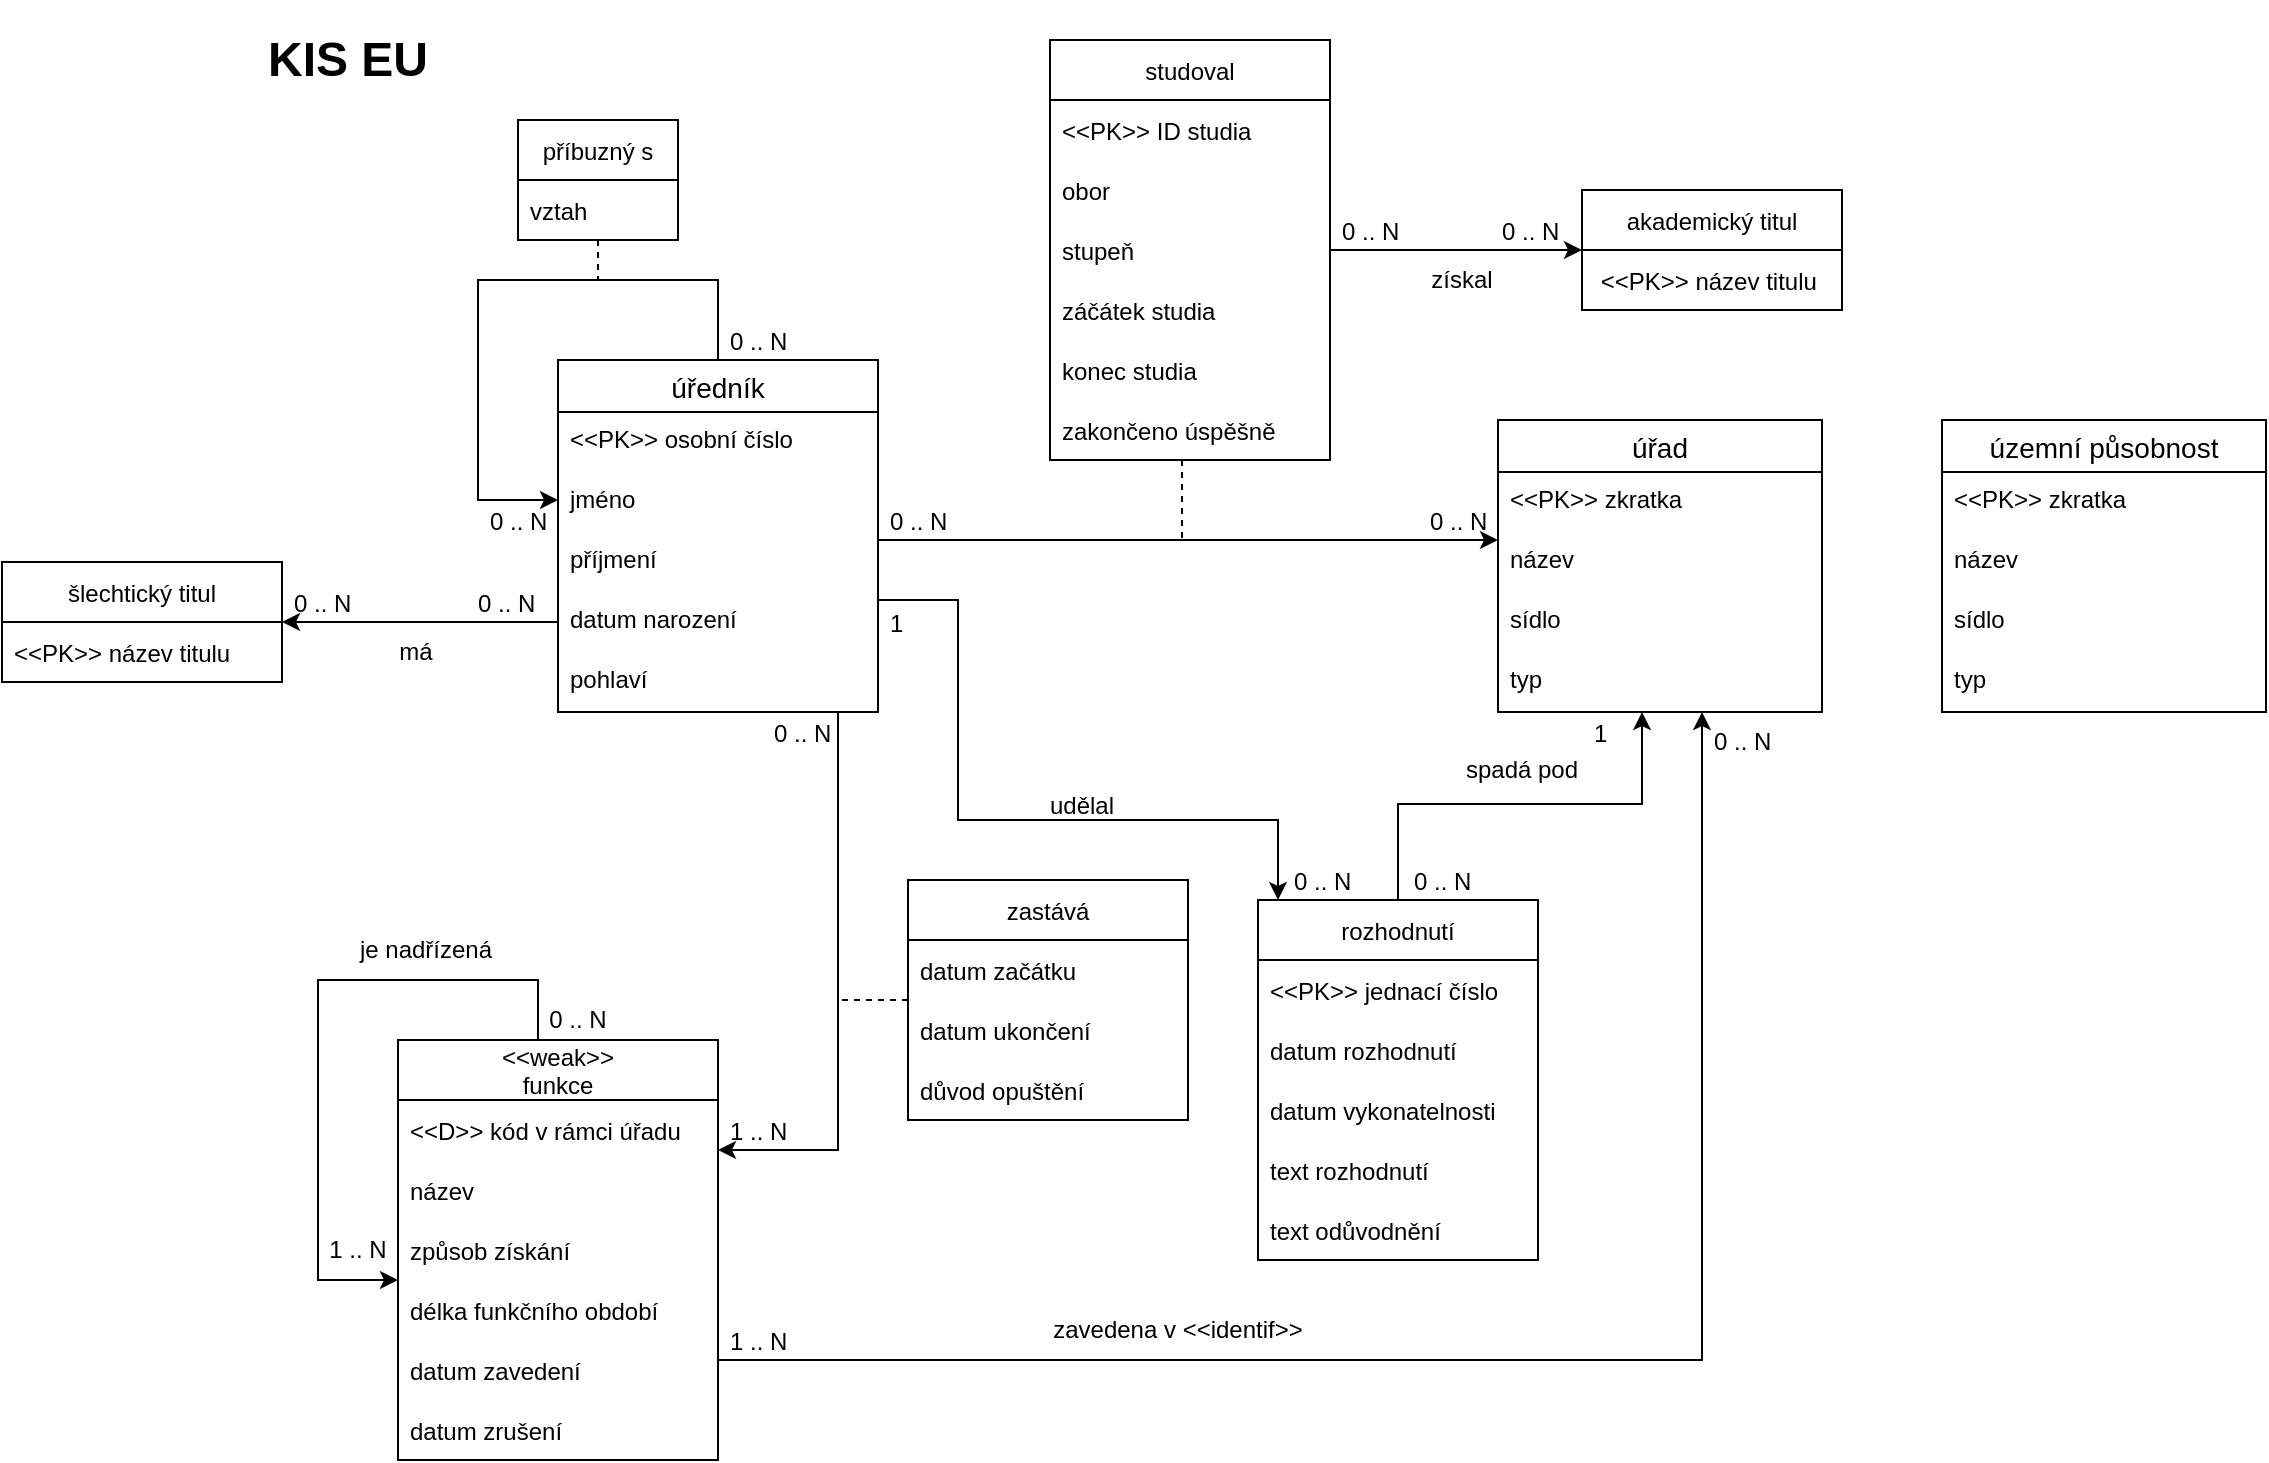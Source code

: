 <mxfile version="15.6.2" type="google"><diagram id="vguMqKOHpN7uPl-TGXzs" name="Page-1"><mxGraphModel dx="2253" dy="735" grid="1" gridSize="10" guides="1" tooltips="1" connect="1" arrows="1" fold="1" page="1" pageScale="1" pageWidth="827" pageHeight="1169" math="0" shadow="0"><root><mxCell id="0"/><mxCell id="1" parent="0"/><mxCell id="YUzCCpUECBsyAlVZZMWO-27" style="edgeStyle=orthogonalEdgeStyle;rounded=0;orthogonalLoop=1;jettySize=auto;html=1;fontFamily=Helvetica;endArrow=classic;endFill=1;strokeColor=default;" parent="1" source="ZOUjihIOvBYhrfelI1z0-1" target="YUzCCpUECBsyAlVZZMWO-16" edge="1"><mxGeometry relative="1" as="geometry"><Array as="points"><mxPoint x="368" y="330"/><mxPoint x="368" y="440"/><mxPoint x="528" y="440"/></Array></mxGeometry></mxCell><mxCell id="YUzCCpUECBsyAlVZZMWO-56" style="edgeStyle=orthogonalEdgeStyle;rounded=0;orthogonalLoop=1;jettySize=auto;html=1;fontFamily=Helvetica;endArrow=classic;endFill=1;strokeColor=default;" parent="1" source="ZOUjihIOvBYhrfelI1z0-1" target="YUzCCpUECBsyAlVZZMWO-36" edge="1"><mxGeometry relative="1" as="geometry"><Array as="points"><mxPoint x="308" y="605"/></Array></mxGeometry></mxCell><mxCell id="ZOUjihIOvBYhrfelI1z0-1" value="úředník" style="swimlane;fontStyle=0;childLayout=stackLayout;horizontal=1;startSize=26;horizontalStack=0;resizeParent=1;resizeParentMax=0;resizeLast=0;collapsible=1;marginBottom=0;align=center;fontSize=14;fontFamily=Helvetica;" parent="1" vertex="1"><mxGeometry x="168" y="210" width="160" height="176" as="geometry"/></mxCell><mxCell id="ZOUjihIOvBYhrfelI1z0-2" value="&lt;&lt;PK&gt;&gt; osobní číslo" style="text;strokeColor=none;fillColor=none;spacingLeft=4;spacingRight=4;overflow=hidden;rotatable=0;points=[[0,0.5],[1,0.5]];portConstraint=eastwest;fontSize=12;fontFamily=Helvetica;" parent="ZOUjihIOvBYhrfelI1z0-1" vertex="1"><mxGeometry y="26" width="160" height="30" as="geometry"/></mxCell><mxCell id="ZOUjihIOvBYhrfelI1z0-3" value="jméno" style="text;strokeColor=none;fillColor=none;spacingLeft=4;spacingRight=4;overflow=hidden;rotatable=0;points=[[0,0.5],[1,0.5]];portConstraint=eastwest;fontSize=12;fontFamily=Helvetica;" parent="ZOUjihIOvBYhrfelI1z0-1" vertex="1"><mxGeometry y="56" width="160" height="30" as="geometry"/></mxCell><mxCell id="ZOUjihIOvBYhrfelI1z0-4" value="příjmení" style="text;strokeColor=none;fillColor=none;spacingLeft=4;spacingRight=4;overflow=hidden;rotatable=0;points=[[0,0.5],[1,0.5]];portConstraint=eastwest;fontSize=12;fontFamily=Helvetica;" parent="ZOUjihIOvBYhrfelI1z0-1" vertex="1"><mxGeometry y="86" width="160" height="30" as="geometry"/></mxCell><mxCell id="ZOUjihIOvBYhrfelI1z0-5" value="datum narození&#10;" style="text;strokeColor=none;fillColor=none;spacingLeft=4;spacingRight=4;overflow=hidden;rotatable=0;points=[[0,0.5],[1,0.5]];portConstraint=eastwest;fontSize=12;fontFamily=Helvetica;" parent="ZOUjihIOvBYhrfelI1z0-1" vertex="1"><mxGeometry y="116" width="160" height="30" as="geometry"/></mxCell><mxCell id="ZOUjihIOvBYhrfelI1z0-6" value="pohlaví" style="text;strokeColor=none;fillColor=none;spacingLeft=4;spacingRight=4;overflow=hidden;rotatable=0;points=[[0,0.5],[1,0.5]];portConstraint=eastwest;fontSize=12;fontFamily=Helvetica;" parent="ZOUjihIOvBYhrfelI1z0-1" vertex="1"><mxGeometry y="146" width="160" height="30" as="geometry"/></mxCell><mxCell id="YUzCCpUECBsyAlVZZMWO-1" value="úřad" style="swimlane;fontStyle=0;childLayout=stackLayout;horizontal=1;startSize=26;horizontalStack=0;resizeParent=1;resizeParentMax=0;resizeLast=0;collapsible=1;marginBottom=0;align=center;fontSize=14;fontFamily=Helvetica;" parent="1" vertex="1"><mxGeometry x="638" y="240" width="162" height="146" as="geometry"/></mxCell><mxCell id="YUzCCpUECBsyAlVZZMWO-2" value="&lt;&lt;PK&gt;&gt; zkratka" style="text;strokeColor=none;fillColor=none;spacingLeft=4;spacingRight=4;overflow=hidden;rotatable=0;points=[[0,0.5],[1,0.5]];portConstraint=eastwest;fontSize=12;fontFamily=Helvetica;" parent="YUzCCpUECBsyAlVZZMWO-1" vertex="1"><mxGeometry y="26" width="162" height="30" as="geometry"/></mxCell><mxCell id="YUzCCpUECBsyAlVZZMWO-3" value="název" style="text;strokeColor=none;fillColor=none;spacingLeft=4;spacingRight=4;overflow=hidden;rotatable=0;points=[[0,0.5],[1,0.5]];portConstraint=eastwest;fontSize=12;fontFamily=Helvetica;" parent="YUzCCpUECBsyAlVZZMWO-1" vertex="1"><mxGeometry y="56" width="162" height="30" as="geometry"/></mxCell><mxCell id="YUzCCpUECBsyAlVZZMWO-4" value="sídlo" style="text;strokeColor=none;fillColor=none;spacingLeft=4;spacingRight=4;overflow=hidden;rotatable=0;points=[[0,0.5],[1,0.5]];portConstraint=eastwest;fontSize=12;fontFamily=Helvetica;" parent="YUzCCpUECBsyAlVZZMWO-1" vertex="1"><mxGeometry y="86" width="162" height="30" as="geometry"/></mxCell><mxCell id="YUzCCpUECBsyAlVZZMWO-5" value="typ" style="text;strokeColor=none;fillColor=none;spacingLeft=4;spacingRight=4;overflow=hidden;rotatable=0;points=[[0,0.5],[1,0.5]];portConstraint=eastwest;fontSize=12;fontFamily=Helvetica;" parent="YUzCCpUECBsyAlVZZMWO-1" vertex="1"><mxGeometry y="116" width="162" height="30" as="geometry"/></mxCell><mxCell id="YUzCCpUECBsyAlVZZMWO-7" style="edgeStyle=orthogonalEdgeStyle;rounded=0;orthogonalLoop=1;jettySize=auto;html=1;fontFamily=Helvetica;" parent="1" source="ZOUjihIOvBYhrfelI1z0-1" target="ZOUjihIOvBYhrfelI1z0-1" edge="1"><mxGeometry relative="1" as="geometry"><Array as="points"><mxPoint x="248" y="170"/><mxPoint x="128" y="170"/><mxPoint x="128" y="280"/></Array></mxGeometry></mxCell><mxCell id="YUzCCpUECBsyAlVZZMWO-8" value="&lt;h1&gt;KIS EU&lt;/h1&gt;" style="text;html=1;strokeColor=none;fillColor=none;spacing=5;spacingTop=-20;whiteSpace=wrap;overflow=hidden;rounded=0;fontFamily=Helvetica;" parent="1" vertex="1"><mxGeometry x="18" y="40" width="90" height="30" as="geometry"/></mxCell><mxCell id="YUzCCpUECBsyAlVZZMWO-13" style="edgeStyle=orthogonalEdgeStyle;rounded=0;orthogonalLoop=1;jettySize=auto;html=1;fontFamily=Helvetica;strokeColor=default;endArrow=none;endFill=0;dashed=1;" parent="1" source="YUzCCpUECBsyAlVZZMWO-9" edge="1"><mxGeometry relative="1" as="geometry"><mxPoint x="188" y="170" as="targetPoint"/></mxGeometry></mxCell><mxCell id="YUzCCpUECBsyAlVZZMWO-9" value="příbuzný s" style="swimlane;fontStyle=0;childLayout=stackLayout;horizontal=1;startSize=30;horizontalStack=0;resizeParent=1;resizeParentMax=0;resizeLast=0;collapsible=1;marginBottom=0;fontFamily=Helvetica;" parent="1" vertex="1"><mxGeometry x="148" y="90" width="80" height="60" as="geometry"/></mxCell><mxCell id="YUzCCpUECBsyAlVZZMWO-10" value="vztah" style="text;strokeColor=none;fillColor=none;align=left;verticalAlign=middle;spacingLeft=4;spacingRight=4;overflow=hidden;points=[[0,0.5],[1,0.5]];portConstraint=eastwest;rotatable=0;fontFamily=Helvetica;" parent="YUzCCpUECBsyAlVZZMWO-9" vertex="1"><mxGeometry y="30" width="80" height="30" as="geometry"/></mxCell><mxCell id="YUzCCpUECBsyAlVZZMWO-14" value="0 .. N" style="text;strokeColor=none;fillColor=none;align=left;verticalAlign=middle;spacingLeft=4;spacingRight=4;overflow=hidden;points=[[0,0.5],[1,0.5]];portConstraint=eastwest;rotatable=0;fontFamily=Helvetica;" parent="1" vertex="1"><mxGeometry x="248" y="190" width="40" height="20" as="geometry"/></mxCell><mxCell id="YUzCCpUECBsyAlVZZMWO-15" value="0 .. N" style="text;strokeColor=none;fillColor=none;align=left;verticalAlign=middle;spacingLeft=4;spacingRight=4;overflow=hidden;points=[[0,0.5],[1,0.5]];portConstraint=eastwest;rotatable=0;fontFamily=Helvetica;" parent="1" vertex="1"><mxGeometry x="128" y="280" width="40" height="20" as="geometry"/></mxCell><mxCell id="YUzCCpUECBsyAlVZZMWO-31" style="edgeStyle=orthogonalEdgeStyle;rounded=0;orthogonalLoop=1;jettySize=auto;html=1;fontFamily=Helvetica;endArrow=classic;endFill=1;strokeColor=default;" parent="1" source="YUzCCpUECBsyAlVZZMWO-16" target="YUzCCpUECBsyAlVZZMWO-1" edge="1"><mxGeometry relative="1" as="geometry"><Array as="points"><mxPoint x="588" y="432"/><mxPoint x="710" y="432"/></Array></mxGeometry></mxCell><mxCell id="YUzCCpUECBsyAlVZZMWO-16" value="rozhodnutí" style="swimlane;fontStyle=0;childLayout=stackLayout;horizontal=1;startSize=30;horizontalStack=0;resizeParent=1;resizeParentMax=0;resizeLast=0;collapsible=1;marginBottom=0;fontFamily=Helvetica;" parent="1" vertex="1"><mxGeometry x="518" y="480" width="140" height="180" as="geometry"/></mxCell><mxCell id="YUzCCpUECBsyAlVZZMWO-17" value="&lt;&lt;PK&gt;&gt; jednací číslo" style="text;strokeColor=none;fillColor=none;align=left;verticalAlign=middle;spacingLeft=4;spacingRight=4;overflow=hidden;points=[[0,0.5],[1,0.5]];portConstraint=eastwest;rotatable=0;fontFamily=Helvetica;" parent="YUzCCpUECBsyAlVZZMWO-16" vertex="1"><mxGeometry y="30" width="140" height="30" as="geometry"/></mxCell><mxCell id="YUzCCpUECBsyAlVZZMWO-18" value="datum rozhodnutí" style="text;strokeColor=none;fillColor=none;align=left;verticalAlign=middle;spacingLeft=4;spacingRight=4;overflow=hidden;points=[[0,0.5],[1,0.5]];portConstraint=eastwest;rotatable=0;fontFamily=Helvetica;" parent="YUzCCpUECBsyAlVZZMWO-16" vertex="1"><mxGeometry y="60" width="140" height="30" as="geometry"/></mxCell><mxCell id="YUzCCpUECBsyAlVZZMWO-19" value="datum vykonatelnosti" style="text;strokeColor=none;fillColor=none;align=left;verticalAlign=middle;spacingLeft=4;spacingRight=4;overflow=hidden;points=[[0,0.5],[1,0.5]];portConstraint=eastwest;rotatable=0;fontFamily=Helvetica;" parent="YUzCCpUECBsyAlVZZMWO-16" vertex="1"><mxGeometry y="90" width="140" height="30" as="geometry"/></mxCell><mxCell id="YUzCCpUECBsyAlVZZMWO-20" value="text rozhodnutí" style="text;strokeColor=none;fillColor=none;align=left;verticalAlign=middle;spacingLeft=4;spacingRight=4;overflow=hidden;points=[[0,0.5],[1,0.5]];portConstraint=eastwest;rotatable=0;fontFamily=Helvetica;" parent="YUzCCpUECBsyAlVZZMWO-16" vertex="1"><mxGeometry y="120" width="140" height="30" as="geometry"/></mxCell><mxCell id="YUzCCpUECBsyAlVZZMWO-21" value="text odůvodnění" style="text;strokeColor=none;fillColor=none;align=left;verticalAlign=middle;spacingLeft=4;spacingRight=4;overflow=hidden;points=[[0,0.5],[1,0.5]];portConstraint=eastwest;rotatable=0;fontFamily=Helvetica;" parent="YUzCCpUECBsyAlVZZMWO-16" vertex="1"><mxGeometry y="150" width="140" height="30" as="geometry"/></mxCell><mxCell id="YUzCCpUECBsyAlVZZMWO-30" value="udělal" style="text;html=1;strokeColor=none;fillColor=none;align=center;verticalAlign=middle;whiteSpace=wrap;rounded=0;fontFamily=Helvetica;" parent="1" vertex="1"><mxGeometry x="400" y="420" width="60" height="26" as="geometry"/></mxCell><mxCell id="YUzCCpUECBsyAlVZZMWO-32" value="spadá pod" style="text;html=1;strokeColor=none;fillColor=none;align=center;verticalAlign=middle;whiteSpace=wrap;rounded=0;fontFamily=Helvetica;" parent="1" vertex="1"><mxGeometry x="620" y="400" width="60" height="30" as="geometry"/></mxCell><mxCell id="V2bO78Ce8K--TRu7kbpJ-16" style="edgeStyle=orthogonalEdgeStyle;rounded=0;orthogonalLoop=1;jettySize=auto;html=1;" parent="1" source="YUzCCpUECBsyAlVZZMWO-36" target="YUzCCpUECBsyAlVZZMWO-1" edge="1"><mxGeometry relative="1" as="geometry"><Array as="points"><mxPoint x="740" y="710"/></Array></mxGeometry></mxCell><mxCell id="YUzCCpUECBsyAlVZZMWO-36" value="&lt;&lt;weak&gt;&gt;&#10;funkce" style="swimlane;fontStyle=0;childLayout=stackLayout;horizontal=1;startSize=30;horizontalStack=0;resizeParent=1;resizeParentMax=0;resizeLast=0;collapsible=1;marginBottom=0;fontFamily=Helvetica;" parent="1" vertex="1"><mxGeometry x="88" y="550" width="160" height="210" as="geometry"/></mxCell><mxCell id="YUzCCpUECBsyAlVZZMWO-37" value="&lt;&lt;D&gt;&gt; kód v rámci úřadu" style="text;strokeColor=none;fillColor=none;align=left;verticalAlign=middle;spacingLeft=4;spacingRight=4;overflow=hidden;points=[[0,0.5],[1,0.5]];portConstraint=eastwest;rotatable=0;fontFamily=Helvetica;" parent="YUzCCpUECBsyAlVZZMWO-36" vertex="1"><mxGeometry y="30" width="160" height="30" as="geometry"/></mxCell><mxCell id="YUzCCpUECBsyAlVZZMWO-38" value="název" style="text;strokeColor=none;fillColor=none;align=left;verticalAlign=middle;spacingLeft=4;spacingRight=4;overflow=hidden;points=[[0,0.5],[1,0.5]];portConstraint=eastwest;rotatable=0;fontFamily=Helvetica;" parent="YUzCCpUECBsyAlVZZMWO-36" vertex="1"><mxGeometry y="60" width="160" height="30" as="geometry"/></mxCell><mxCell id="YUzCCpUECBsyAlVZZMWO-39" value="způsob získání" style="text;strokeColor=none;fillColor=none;align=left;verticalAlign=middle;spacingLeft=4;spacingRight=4;overflow=hidden;points=[[0,0.5],[1,0.5]];portConstraint=eastwest;rotatable=0;fontFamily=Helvetica;" parent="YUzCCpUECBsyAlVZZMWO-36" vertex="1"><mxGeometry y="90" width="160" height="30" as="geometry"/></mxCell><mxCell id="YUzCCpUECBsyAlVZZMWO-51" value="délka funkčního období" style="text;strokeColor=none;fillColor=none;align=left;verticalAlign=middle;spacingLeft=4;spacingRight=4;overflow=hidden;points=[[0,0.5],[1,0.5]];portConstraint=eastwest;rotatable=0;fontFamily=Helvetica;" parent="YUzCCpUECBsyAlVZZMWO-36" vertex="1"><mxGeometry y="120" width="160" height="30" as="geometry"/></mxCell><mxCell id="YUzCCpUECBsyAlVZZMWO-52" value="datum zavedení" style="text;strokeColor=none;fillColor=none;align=left;verticalAlign=middle;spacingLeft=4;spacingRight=4;overflow=hidden;points=[[0,0.5],[1,0.5]];portConstraint=eastwest;rotatable=0;fontFamily=Helvetica;" parent="YUzCCpUECBsyAlVZZMWO-36" vertex="1"><mxGeometry y="150" width="160" height="30" as="geometry"/></mxCell><mxCell id="YUzCCpUECBsyAlVZZMWO-53" value="datum zrušení" style="text;strokeColor=none;fillColor=none;align=left;verticalAlign=middle;spacingLeft=4;spacingRight=4;overflow=hidden;points=[[0,0.5],[1,0.5]];portConstraint=eastwest;rotatable=0;fontFamily=Helvetica;" parent="YUzCCpUECBsyAlVZZMWO-36" vertex="1"><mxGeometry y="180" width="160" height="30" as="geometry"/></mxCell><mxCell id="YUzCCpUECBsyAlVZZMWO-41" style="edgeStyle=orthogonalEdgeStyle;rounded=0;orthogonalLoop=1;jettySize=auto;html=1;fontFamily=Helvetica;endArrow=classic;endFill=1;strokeColor=default;" parent="1" source="ZOUjihIOvBYhrfelI1z0-4" target="YUzCCpUECBsyAlVZZMWO-1" edge="1"><mxGeometry relative="1" as="geometry"><Array as="points"><mxPoint x="370" y="300"/><mxPoint x="370" y="300"/></Array></mxGeometry></mxCell><mxCell id="YUzCCpUECBsyAlVZZMWO-44" style="edgeStyle=orthogonalEdgeStyle;rounded=0;orthogonalLoop=1;jettySize=auto;html=1;fontFamily=Helvetica;endArrow=none;endFill=0;strokeColor=default;dashed=1;" parent="1" source="YUzCCpUECBsyAlVZZMWO-42" edge="1"><mxGeometry relative="1" as="geometry"><mxPoint x="480" y="300" as="targetPoint"/><Array as="points"><mxPoint x="480" y="300"/></Array></mxGeometry></mxCell><mxCell id="YUzCCpUECBsyAlVZZMWO-42" value="studoval" style="swimlane;fontStyle=0;childLayout=stackLayout;horizontal=1;startSize=30;horizontalStack=0;resizeParent=1;resizeParentMax=0;resizeLast=0;collapsible=1;marginBottom=0;fontFamily=Helvetica;" parent="1" vertex="1"><mxGeometry x="414" y="50" width="140" height="210" as="geometry"/></mxCell><mxCell id="YUzCCpUECBsyAlVZZMWO-43" value="&lt;&lt;PK&gt;&gt; ID studia" style="text;strokeColor=none;fillColor=none;align=left;verticalAlign=middle;spacingLeft=4;spacingRight=4;overflow=hidden;points=[[0,0.5],[1,0.5]];portConstraint=eastwest;rotatable=0;fontFamily=Helvetica;" parent="YUzCCpUECBsyAlVZZMWO-42" vertex="1"><mxGeometry y="30" width="140" height="30" as="geometry"/></mxCell><mxCell id="V2bO78Ce8K--TRu7kbpJ-13" value="obor" style="text;strokeColor=none;fillColor=none;align=left;verticalAlign=middle;spacingLeft=4;spacingRight=4;overflow=hidden;points=[[0,0.5],[1,0.5]];portConstraint=eastwest;rotatable=0;fontFamily=Helvetica;" parent="YUzCCpUECBsyAlVZZMWO-42" vertex="1"><mxGeometry y="60" width="140" height="30" as="geometry"/></mxCell><mxCell id="YUzCCpUECBsyAlVZZMWO-45" value="stupeň" style="text;strokeColor=none;fillColor=none;align=left;verticalAlign=middle;spacingLeft=4;spacingRight=4;overflow=hidden;points=[[0,0.5],[1,0.5]];portConstraint=eastwest;rotatable=0;fontFamily=Helvetica;" parent="YUzCCpUECBsyAlVZZMWO-42" vertex="1"><mxGeometry y="90" width="140" height="30" as="geometry"/></mxCell><mxCell id="YUzCCpUECBsyAlVZZMWO-46" value="záčátek studia" style="text;strokeColor=none;fillColor=none;align=left;verticalAlign=middle;spacingLeft=4;spacingRight=4;overflow=hidden;points=[[0,0.5],[1,0.5]];portConstraint=eastwest;rotatable=0;fontFamily=Helvetica;" parent="YUzCCpUECBsyAlVZZMWO-42" vertex="1"><mxGeometry y="120" width="140" height="30" as="geometry"/></mxCell><mxCell id="YUzCCpUECBsyAlVZZMWO-47" value="konec studia" style="text;strokeColor=none;fillColor=none;align=left;verticalAlign=middle;spacingLeft=4;spacingRight=4;overflow=hidden;points=[[0,0.5],[1,0.5]];portConstraint=eastwest;rotatable=0;fontFamily=Helvetica;" parent="YUzCCpUECBsyAlVZZMWO-42" vertex="1"><mxGeometry y="150" width="140" height="30" as="geometry"/></mxCell><mxCell id="YUzCCpUECBsyAlVZZMWO-48" value="zakončeno úspěšně " style="text;strokeColor=none;fillColor=none;align=left;verticalAlign=middle;spacingLeft=4;spacingRight=4;overflow=hidden;points=[[0,0.5],[1,0.5]];portConstraint=eastwest;rotatable=0;fontFamily=Helvetica;" parent="YUzCCpUECBsyAlVZZMWO-42" vertex="1"><mxGeometry y="180" width="140" height="30" as="geometry"/></mxCell><mxCell id="YUzCCpUECBsyAlVZZMWO-54" style="edgeStyle=orthogonalEdgeStyle;rounded=0;orthogonalLoop=1;jettySize=auto;html=1;fontFamily=Helvetica;endArrow=classic;endFill=1;strokeColor=default;exitX=0.5;exitY=0;exitDx=0;exitDy=0;" parent="1" source="YUzCCpUECBsyAlVZZMWO-36" target="YUzCCpUECBsyAlVZZMWO-36" edge="1"><mxGeometry relative="1" as="geometry"><mxPoint x="48" y="510" as="targetPoint"/><Array as="points"><mxPoint x="158" y="520"/><mxPoint x="48" y="520"/><mxPoint x="48" y="670"/></Array></mxGeometry></mxCell><mxCell id="YUzCCpUECBsyAlVZZMWO-55" value="je nadřízená" style="text;html=1;strokeColor=none;fillColor=none;align=center;verticalAlign=middle;whiteSpace=wrap;rounded=0;fontFamily=Helvetica;" parent="1" vertex="1"><mxGeometry x="67" y="490" width="70" height="30" as="geometry"/></mxCell><mxCell id="YUzCCpUECBsyAlVZZMWO-66" style="edgeStyle=orthogonalEdgeStyle;rounded=0;orthogonalLoop=1;jettySize=auto;html=1;fontFamily=Helvetica;endArrow=none;endFill=0;strokeColor=default;dashed=1;" parent="1" source="YUzCCpUECBsyAlVZZMWO-59" edge="1"><mxGeometry relative="1" as="geometry"><mxPoint x="308" y="530" as="targetPoint"/></mxGeometry></mxCell><mxCell id="YUzCCpUECBsyAlVZZMWO-59" value="zastává" style="swimlane;fontStyle=0;childLayout=stackLayout;horizontal=1;startSize=30;horizontalStack=0;resizeParent=1;resizeParentMax=0;resizeLast=0;collapsible=1;marginBottom=0;fontFamily=Helvetica;" parent="1" vertex="1"><mxGeometry x="343" y="470" width="140" height="120" as="geometry"/></mxCell><mxCell id="YUzCCpUECBsyAlVZZMWO-60" value="datum začátku" style="text;strokeColor=none;fillColor=none;align=left;verticalAlign=middle;spacingLeft=4;spacingRight=4;overflow=hidden;points=[[0,0.5],[1,0.5]];portConstraint=eastwest;rotatable=0;fontFamily=Helvetica;" parent="YUzCCpUECBsyAlVZZMWO-59" vertex="1"><mxGeometry y="30" width="140" height="30" as="geometry"/></mxCell><mxCell id="YUzCCpUECBsyAlVZZMWO-68" value="datum ukončení" style="text;strokeColor=none;fillColor=none;align=left;verticalAlign=middle;spacingLeft=4;spacingRight=4;overflow=hidden;points=[[0,0.5],[1,0.5]];portConstraint=eastwest;rotatable=0;fontFamily=Helvetica;" parent="YUzCCpUECBsyAlVZZMWO-59" vertex="1"><mxGeometry y="60" width="140" height="30" as="geometry"/></mxCell><mxCell id="YUzCCpUECBsyAlVZZMWO-67" value="důvod opuštění" style="text;strokeColor=none;fillColor=none;align=left;verticalAlign=middle;spacingLeft=4;spacingRight=4;overflow=hidden;points=[[0,0.5],[1,0.5]];portConstraint=eastwest;rotatable=0;fontFamily=Helvetica;" parent="YUzCCpUECBsyAlVZZMWO-59" vertex="1"><mxGeometry y="90" width="140" height="30" as="geometry"/></mxCell><mxCell id="V2bO78Ce8K--TRu7kbpJ-1" value="0 .. N" style="text;html=1;strokeColor=none;fillColor=none;align=center;verticalAlign=middle;whiteSpace=wrap;rounded=0;" parent="1" vertex="1"><mxGeometry x="158" y="530" width="40" height="20" as="geometry"/></mxCell><mxCell id="V2bO78Ce8K--TRu7kbpJ-2" value="1 .. N" style="text;html=1;strokeColor=none;fillColor=none;align=center;verticalAlign=middle;whiteSpace=wrap;rounded=0;" parent="1" vertex="1"><mxGeometry x="48" y="645" width="40" height="20" as="geometry"/></mxCell><mxCell id="V2bO78Ce8K--TRu7kbpJ-7" value="akademický titul" style="swimlane;fontStyle=0;childLayout=stackLayout;horizontal=1;startSize=30;horizontalStack=0;resizeParent=1;resizeParentMax=0;resizeLast=0;collapsible=1;marginBottom=0;" parent="1" vertex="1"><mxGeometry x="680" y="125" width="130" height="60" as="geometry"/></mxCell><mxCell id="V2bO78Ce8K--TRu7kbpJ-8" value=" &lt;&lt;PK&gt;&gt; název titulu" style="text;strokeColor=none;fillColor=none;align=left;verticalAlign=middle;spacingLeft=4;spacingRight=4;overflow=hidden;points=[[0,0.5],[1,0.5]];portConstraint=eastwest;rotatable=0;" parent="V2bO78Ce8K--TRu7kbpJ-7" vertex="1"><mxGeometry y="30" width="130" height="30" as="geometry"/></mxCell><mxCell id="V2bO78Ce8K--TRu7kbpJ-11" style="edgeStyle=orthogonalEdgeStyle;rounded=0;orthogonalLoop=1;jettySize=auto;html=1;" parent="1" source="YUzCCpUECBsyAlVZZMWO-45" target="V2bO78Ce8K--TRu7kbpJ-7" edge="1"><mxGeometry relative="1" as="geometry"/></mxCell><mxCell id="V2bO78Ce8K--TRu7kbpJ-12" value="získal" style="text;html=1;strokeColor=none;fillColor=none;align=center;verticalAlign=middle;whiteSpace=wrap;rounded=0;" parent="1" vertex="1"><mxGeometry x="590" y="155" width="60" height="30" as="geometry"/></mxCell><mxCell id="V2bO78Ce8K--TRu7kbpJ-24" value="zavedena v &amp;lt;&amp;lt;identif&amp;gt;&amp;gt;" style="text;html=1;strokeColor=none;fillColor=none;align=center;verticalAlign=middle;whiteSpace=wrap;rounded=0;" parent="1" vertex="1"><mxGeometry x="406" y="680" width="144" height="30" as="geometry"/></mxCell><mxCell id="k8P_x2NqpzU8DfnZOcxJ-1" value="šlechtický titul" style="swimlane;fontStyle=0;childLayout=stackLayout;horizontal=1;startSize=30;horizontalStack=0;resizeParent=1;resizeParentMax=0;resizeLast=0;collapsible=1;marginBottom=0;" parent="1" vertex="1"><mxGeometry x="-110" y="311" width="140" height="60" as="geometry"/></mxCell><mxCell id="k8P_x2NqpzU8DfnZOcxJ-4" value="&lt;&lt;PK&gt;&gt; název titulu" style="text;strokeColor=none;fillColor=none;align=left;verticalAlign=middle;spacingLeft=4;spacingRight=4;overflow=hidden;points=[[0,0.5],[1,0.5]];portConstraint=eastwest;rotatable=0;" parent="k8P_x2NqpzU8DfnZOcxJ-1" vertex="1"><mxGeometry y="30" width="140" height="30" as="geometry"/></mxCell><mxCell id="k8P_x2NqpzU8DfnZOcxJ-5" style="edgeStyle=orthogonalEdgeStyle;rounded=0;orthogonalLoop=1;jettySize=auto;html=1;entryX=1;entryY=0.5;entryDx=0;entryDy=0;" parent="1" source="ZOUjihIOvBYhrfelI1z0-5" target="k8P_x2NqpzU8DfnZOcxJ-1" edge="1"><mxGeometry relative="1" as="geometry"/></mxCell><mxCell id="k8P_x2NqpzU8DfnZOcxJ-6" value="má" style="text;html=1;strokeColor=none;fillColor=none;align=center;verticalAlign=middle;whiteSpace=wrap;rounded=0;" parent="1" vertex="1"><mxGeometry x="67" y="341" width="60" height="30" as="geometry"/></mxCell><mxCell id="k8P_x2NqpzU8DfnZOcxJ-8" value="0 .. N" style="text;strokeColor=none;fillColor=none;align=left;verticalAlign=middle;spacingLeft=4;spacingRight=4;overflow=hidden;points=[[0,0.5],[1,0.5]];portConstraint=eastwest;rotatable=0;fontFamily=Helvetica;" parent="1" vertex="1"><mxGeometry x="554" y="135" width="46" height="20" as="geometry"/></mxCell><mxCell id="k8P_x2NqpzU8DfnZOcxJ-9" value="0 .. N" style="text;strokeColor=none;fillColor=none;align=left;verticalAlign=middle;spacingLeft=4;spacingRight=4;overflow=hidden;points=[[0,0.5],[1,0.5]];portConstraint=eastwest;rotatable=0;fontFamily=Helvetica;" parent="1" vertex="1"><mxGeometry x="634" y="135" width="46" height="20" as="geometry"/></mxCell><mxCell id="k8P_x2NqpzU8DfnZOcxJ-10" value="0 .. N" style="text;strokeColor=none;fillColor=none;align=left;verticalAlign=middle;spacingLeft=4;spacingRight=4;overflow=hidden;points=[[0,0.5],[1,0.5]];portConstraint=eastwest;rotatable=0;fontFamily=Helvetica;" parent="1" vertex="1"><mxGeometry x="30" y="321" width="46" height="20" as="geometry"/></mxCell><mxCell id="k8P_x2NqpzU8DfnZOcxJ-11" value="0 .. N" style="text;strokeColor=none;fillColor=none;align=left;verticalAlign=middle;spacingLeft=4;spacingRight=4;overflow=hidden;points=[[0,0.5],[1,0.5]];portConstraint=eastwest;rotatable=0;fontFamily=Helvetica;" parent="1" vertex="1"><mxGeometry x="122" y="321" width="46" height="20" as="geometry"/></mxCell><mxCell id="k8P_x2NqpzU8DfnZOcxJ-12" value="0 .. N" style="text;strokeColor=none;fillColor=none;align=left;verticalAlign=middle;spacingLeft=4;spacingRight=4;overflow=hidden;points=[[0,0.5],[1,0.5]];portConstraint=eastwest;rotatable=0;fontFamily=Helvetica;" parent="1" vertex="1"><mxGeometry x="270" y="386" width="40" height="20" as="geometry"/></mxCell><mxCell id="k8P_x2NqpzU8DfnZOcxJ-13" value="1 .. N" style="text;strokeColor=none;fillColor=none;align=left;verticalAlign=middle;spacingLeft=4;spacingRight=4;overflow=hidden;points=[[0,0.5],[1,0.5]];portConstraint=eastwest;rotatable=0;fontFamily=Helvetica;" parent="1" vertex="1"><mxGeometry x="248" y="585" width="40" height="20" as="geometry"/></mxCell><mxCell id="k8P_x2NqpzU8DfnZOcxJ-14" value="1 .. N" style="text;strokeColor=none;fillColor=none;align=left;verticalAlign=middle;spacingLeft=4;spacingRight=4;overflow=hidden;points=[[0,0.5],[1,0.5]];portConstraint=eastwest;rotatable=0;fontFamily=Helvetica;" parent="1" vertex="1"><mxGeometry x="248" y="690" width="40" height="20" as="geometry"/></mxCell><mxCell id="k8P_x2NqpzU8DfnZOcxJ-15" value="0 .. N" style="text;strokeColor=none;fillColor=none;align=left;verticalAlign=middle;spacingLeft=4;spacingRight=4;overflow=hidden;points=[[0,0.5],[1,0.5]];portConstraint=eastwest;rotatable=0;fontFamily=Helvetica;" parent="1" vertex="1"><mxGeometry x="530" y="460" width="40" height="20" as="geometry"/></mxCell><mxCell id="k8P_x2NqpzU8DfnZOcxJ-17" value="0 .. N" style="text;strokeColor=none;fillColor=none;align=left;verticalAlign=middle;spacingLeft=4;spacingRight=4;overflow=hidden;points=[[0,0.5],[1,0.5]];portConstraint=eastwest;rotatable=0;fontFamily=Helvetica;" parent="1" vertex="1"><mxGeometry x="328" y="280" width="40" height="20" as="geometry"/></mxCell><mxCell id="k8P_x2NqpzU8DfnZOcxJ-18" value="0 .. N" style="text;strokeColor=none;fillColor=none;align=left;verticalAlign=middle;spacingLeft=4;spacingRight=4;overflow=hidden;points=[[0,0.5],[1,0.5]];portConstraint=eastwest;rotatable=0;fontFamily=Helvetica;" parent="1" vertex="1"><mxGeometry x="598" y="280" width="40" height="20" as="geometry"/></mxCell><mxCell id="k8P_x2NqpzU8DfnZOcxJ-19" value="1" style="text;strokeColor=none;fillColor=none;align=left;verticalAlign=middle;spacingLeft=4;spacingRight=4;overflow=hidden;points=[[0,0.5],[1,0.5]];portConstraint=eastwest;rotatable=0;fontFamily=Helvetica;" parent="1" vertex="1"><mxGeometry x="328" y="331" width="40" height="20" as="geometry"/></mxCell><mxCell id="k8P_x2NqpzU8DfnZOcxJ-20" value="0 .. N" style="text;strokeColor=none;fillColor=none;align=left;verticalAlign=middle;spacingLeft=4;spacingRight=4;overflow=hidden;points=[[0,0.5],[1,0.5]];portConstraint=eastwest;rotatable=0;fontFamily=Helvetica;" parent="1" vertex="1"><mxGeometry x="590" y="460" width="40" height="20" as="geometry"/></mxCell><mxCell id="k8P_x2NqpzU8DfnZOcxJ-21" value="1" style="text;strokeColor=none;fillColor=none;align=left;verticalAlign=middle;spacingLeft=4;spacingRight=4;overflow=hidden;points=[[0,0.5],[1,0.5]];portConstraint=eastwest;rotatable=0;fontFamily=Helvetica;" parent="1" vertex="1"><mxGeometry x="680" y="386" width="40" height="20" as="geometry"/></mxCell><mxCell id="k8P_x2NqpzU8DfnZOcxJ-22" value="0 .. N" style="text;strokeColor=none;fillColor=none;align=left;verticalAlign=middle;spacingLeft=4;spacingRight=4;overflow=hidden;points=[[0,0.5],[1,0.5]];portConstraint=eastwest;rotatable=0;fontFamily=Helvetica;" parent="1" vertex="1"><mxGeometry x="740" y="390" width="40" height="20" as="geometry"/></mxCell><mxCell id="3lFEYHUMnGKO-NiMO6cJ-1" value="územní působnost" style="swimlane;fontStyle=0;childLayout=stackLayout;horizontal=1;startSize=26;horizontalStack=0;resizeParent=1;resizeParentMax=0;resizeLast=0;collapsible=1;marginBottom=0;align=center;fontSize=14;fontFamily=Helvetica;" parent="1" vertex="1"><mxGeometry x="860" y="240" width="162" height="146" as="geometry"/></mxCell><mxCell id="3lFEYHUMnGKO-NiMO6cJ-2" value="&lt;&lt;PK&gt;&gt; zkratka" style="text;strokeColor=none;fillColor=none;spacingLeft=4;spacingRight=4;overflow=hidden;rotatable=0;points=[[0,0.5],[1,0.5]];portConstraint=eastwest;fontSize=12;fontFamily=Helvetica;" parent="3lFEYHUMnGKO-NiMO6cJ-1" vertex="1"><mxGeometry y="26" width="162" height="30" as="geometry"/></mxCell><mxCell id="3lFEYHUMnGKO-NiMO6cJ-3" value="název" style="text;strokeColor=none;fillColor=none;spacingLeft=4;spacingRight=4;overflow=hidden;rotatable=0;points=[[0,0.5],[1,0.5]];portConstraint=eastwest;fontSize=12;fontFamily=Helvetica;" parent="3lFEYHUMnGKO-NiMO6cJ-1" vertex="1"><mxGeometry y="56" width="162" height="30" as="geometry"/></mxCell><mxCell id="3lFEYHUMnGKO-NiMO6cJ-4" value="sídlo" style="text;strokeColor=none;fillColor=none;spacingLeft=4;spacingRight=4;overflow=hidden;rotatable=0;points=[[0,0.5],[1,0.5]];portConstraint=eastwest;fontSize=12;fontFamily=Helvetica;" parent="3lFEYHUMnGKO-NiMO6cJ-1" vertex="1"><mxGeometry y="86" width="162" height="30" as="geometry"/></mxCell><mxCell id="3lFEYHUMnGKO-NiMO6cJ-5" value="typ" style="text;strokeColor=none;fillColor=none;spacingLeft=4;spacingRight=4;overflow=hidden;rotatable=0;points=[[0,0.5],[1,0.5]];portConstraint=eastwest;fontSize=12;fontFamily=Helvetica;" parent="3lFEYHUMnGKO-NiMO6cJ-1" vertex="1"><mxGeometry y="116" width="162" height="30" as="geometry"/></mxCell></root></mxGraphModel></diagram></mxfile>